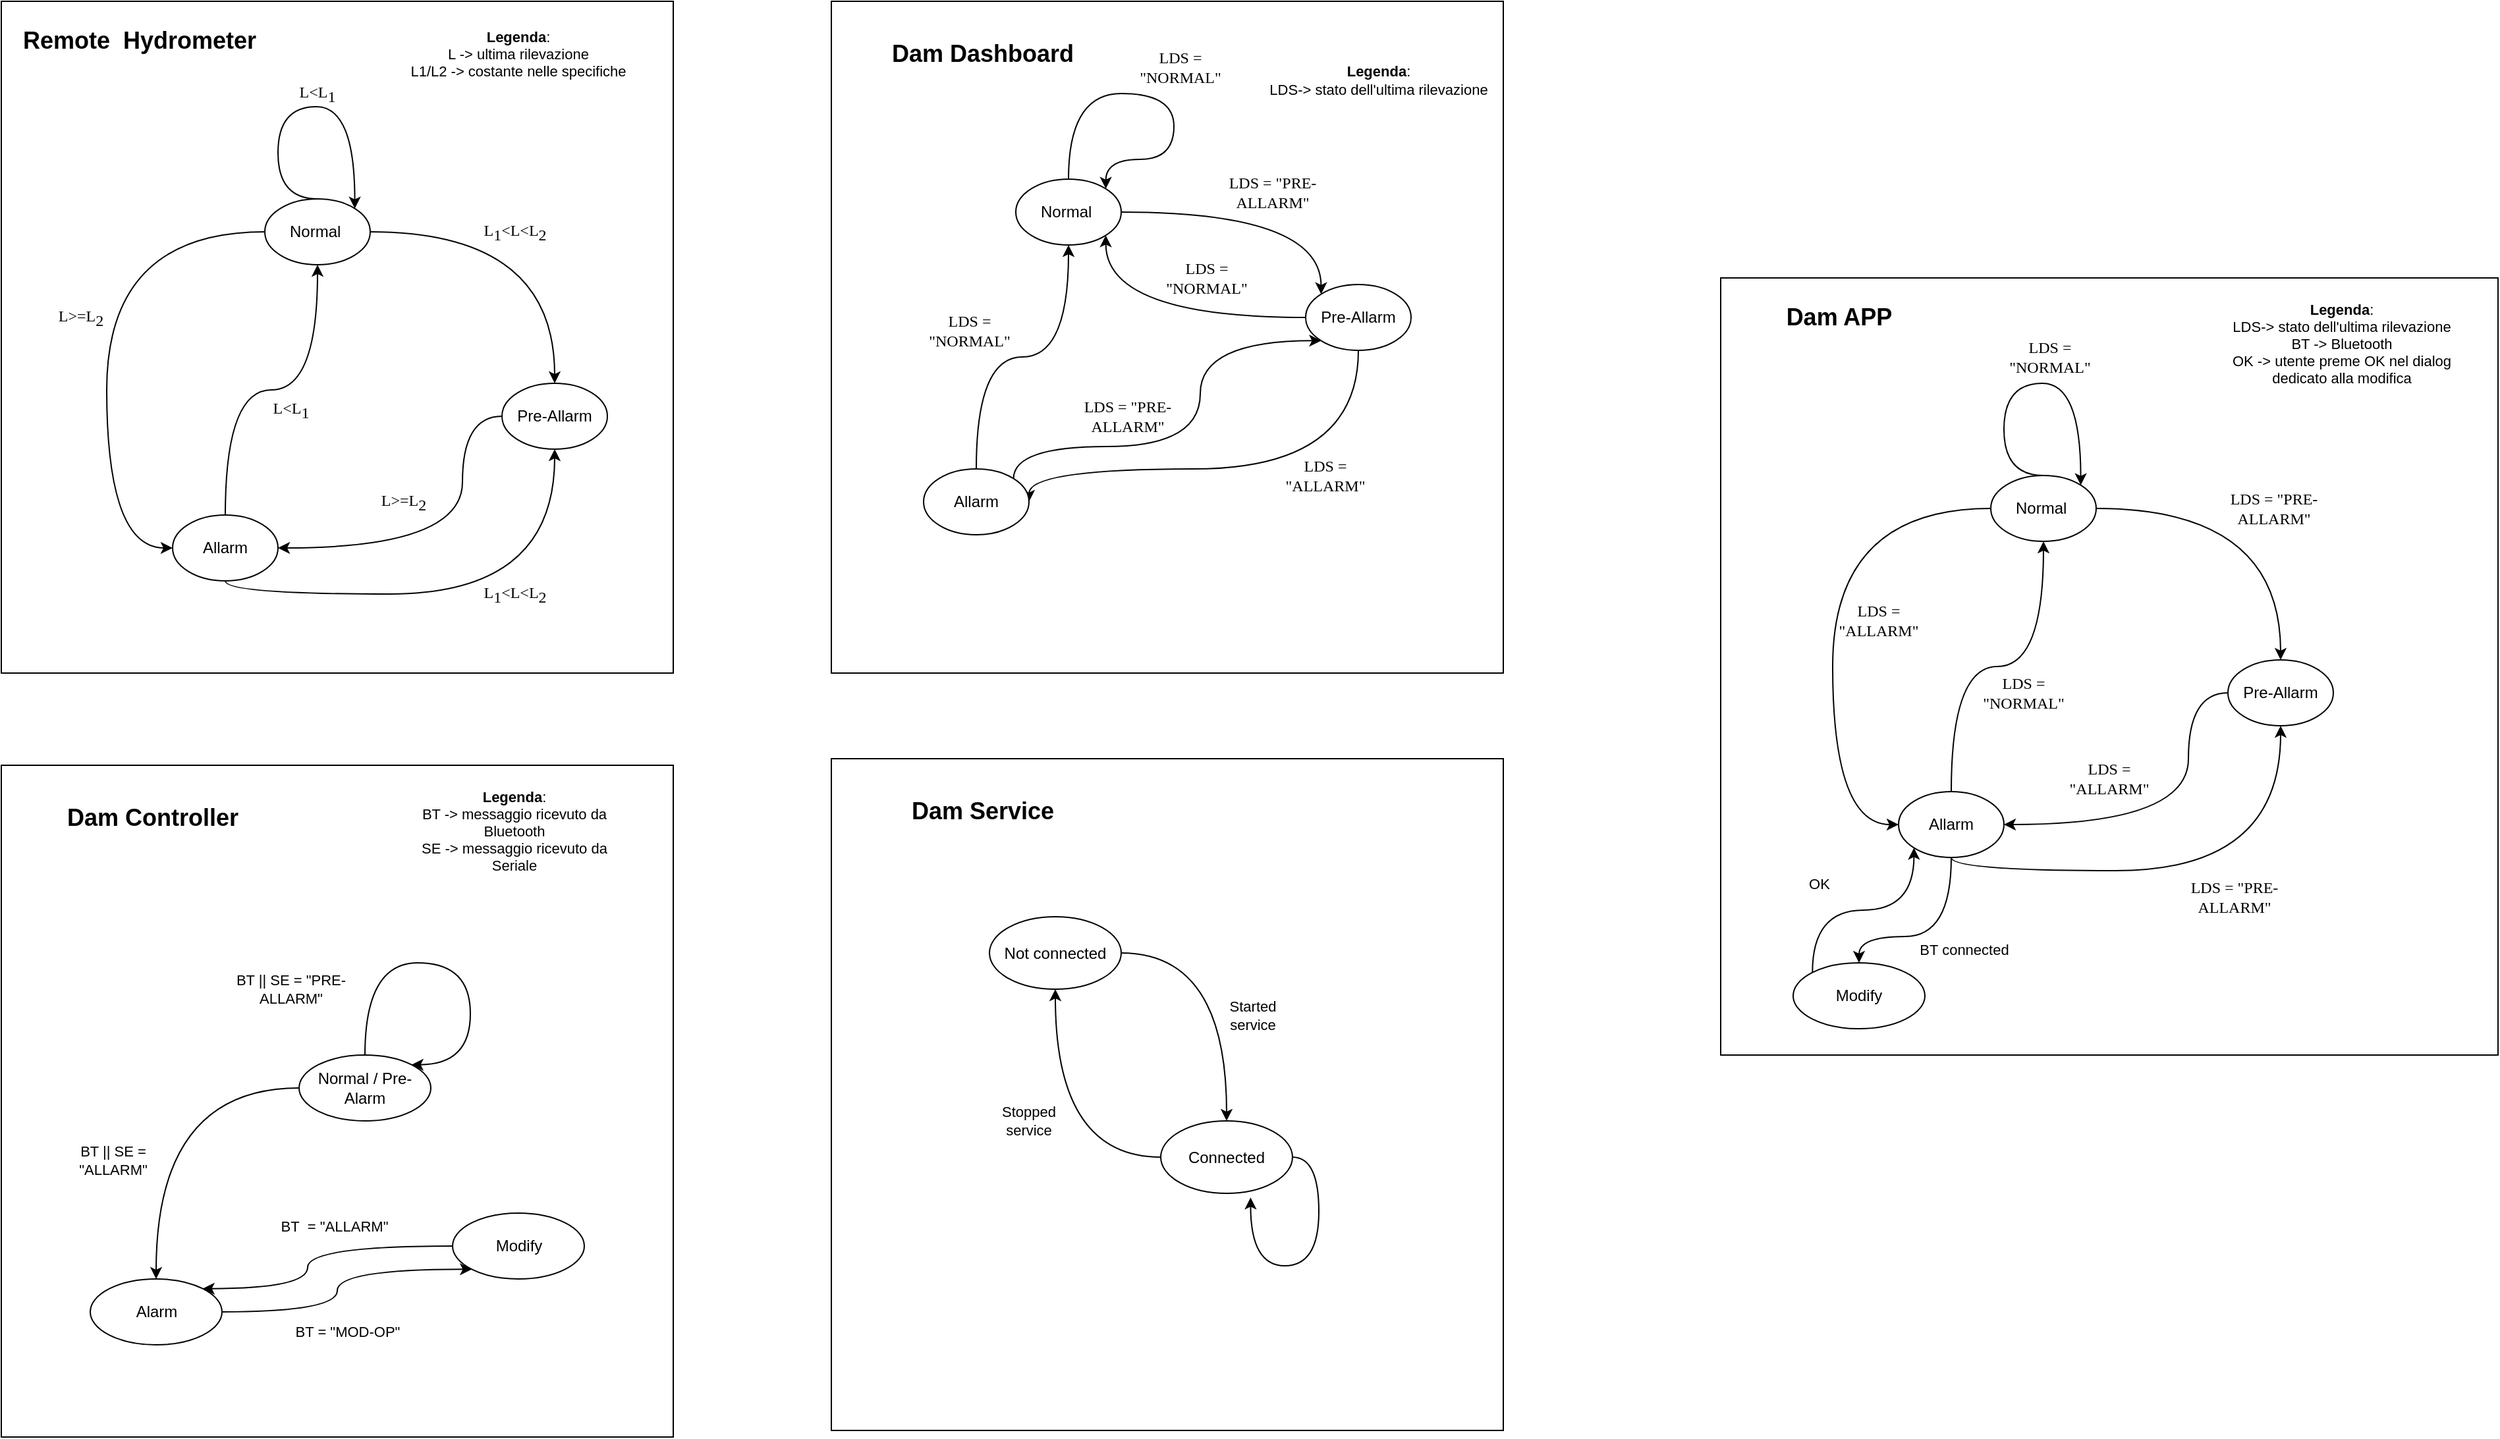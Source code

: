 <mxfile version="14.1.8" type="device"><diagram id="XjAsYE4yZW7Dco0Wd4TN" name="Page-1"><mxGraphModel dx="1283" dy="689" grid="1" gridSize="10" guides="1" tooltips="1" connect="1" arrows="1" fold="1" page="1" pageScale="1" pageWidth="827" pageHeight="1169" math="0" shadow="0"><root><mxCell id="0"/><mxCell id="1" parent="0"/><mxCell id="-rm8YHGmOkLXYRcRdKQP-25" value="" style="whiteSpace=wrap;html=1;aspect=fixed;" parent="1" vertex="1"><mxGeometry x="120" y="10" width="510" height="510" as="geometry"/></mxCell><mxCell id="-rm8YHGmOkLXYRcRdKQP-10" style="edgeStyle=orthogonalEdgeStyle;rounded=0;orthogonalLoop=1;jettySize=auto;html=1;entryX=0;entryY=0.5;entryDx=0;entryDy=0;curved=1;" parent="1" source="-rm8YHGmOkLXYRcRdKQP-6" target="-rm8YHGmOkLXYRcRdKQP-9" edge="1"><mxGeometry relative="1" as="geometry"><Array as="points"><mxPoint x="200" y="185"/><mxPoint x="200" y="425"/></Array></mxGeometry></mxCell><mxCell id="-rm8YHGmOkLXYRcRdKQP-12" style="edgeStyle=orthogonalEdgeStyle;curved=1;rounded=0;orthogonalLoop=1;jettySize=auto;html=1;entryX=0.5;entryY=0;entryDx=0;entryDy=0;" parent="1" source="-rm8YHGmOkLXYRcRdKQP-6" target="-rm8YHGmOkLXYRcRdKQP-8" edge="1"><mxGeometry relative="1" as="geometry"/></mxCell><mxCell id="-rm8YHGmOkLXYRcRdKQP-6" value="&lt;span&gt;Normal&amp;nbsp;&lt;/span&gt;" style="ellipse;whiteSpace=wrap;html=1;" parent="1" vertex="1"><mxGeometry x="320" y="160" width="80" height="50" as="geometry"/></mxCell><mxCell id="-rm8YHGmOkLXYRcRdKQP-13" style="edgeStyle=orthogonalEdgeStyle;curved=1;rounded=0;orthogonalLoop=1;jettySize=auto;html=1;entryX=1;entryY=0.5;entryDx=0;entryDy=0;exitX=0;exitY=0.5;exitDx=0;exitDy=0;" parent="1" source="-rm8YHGmOkLXYRcRdKQP-8" target="-rm8YHGmOkLXYRcRdKQP-9" edge="1"><mxGeometry relative="1" as="geometry"><Array as="points"><mxPoint x="470" y="325"/><mxPoint x="470" y="425"/></Array></mxGeometry></mxCell><mxCell id="-rm8YHGmOkLXYRcRdKQP-8" value="Pre-Allarm" style="ellipse;whiteSpace=wrap;html=1;" parent="1" vertex="1"><mxGeometry x="500" y="300" width="80" height="50" as="geometry"/></mxCell><mxCell id="-rm8YHGmOkLXYRcRdKQP-14" style="edgeStyle=orthogonalEdgeStyle;curved=1;rounded=0;orthogonalLoop=1;jettySize=auto;html=1;entryX=0.5;entryY=1;entryDx=0;entryDy=0;" parent="1" source="-rm8YHGmOkLXYRcRdKQP-9" target="-rm8YHGmOkLXYRcRdKQP-6" edge="1"><mxGeometry relative="1" as="geometry"/></mxCell><mxCell id="-rm8YHGmOkLXYRcRdKQP-15" style="edgeStyle=orthogonalEdgeStyle;curved=1;rounded=0;orthogonalLoop=1;jettySize=auto;html=1;entryX=0.5;entryY=1;entryDx=0;entryDy=0;exitX=0.5;exitY=1;exitDx=0;exitDy=0;" parent="1" source="-rm8YHGmOkLXYRcRdKQP-9" target="-rm8YHGmOkLXYRcRdKQP-8" edge="1"><mxGeometry relative="1" as="geometry"><Array as="points"><mxPoint x="290" y="460"/><mxPoint x="540" y="460"/></Array></mxGeometry></mxCell><mxCell id="-rm8YHGmOkLXYRcRdKQP-9" value="Allarm" style="ellipse;whiteSpace=wrap;html=1;" parent="1" vertex="1"><mxGeometry x="250" y="400" width="80" height="50" as="geometry"/></mxCell><mxCell id="-rm8YHGmOkLXYRcRdKQP-17" value="&lt;font face=&quot;Comic Sans MS&quot; style=&quot;font-size: 12px&quot;&gt;L&amp;gt;=&lt;span id=&quot;docs-internal-guid-8caefb24-7fff-1aad-5367-20e31cacb9ac&quot;&gt;&lt;span style=&quot;background-color: transparent ; vertical-align: baseline&quot;&gt;L&lt;/span&gt;&lt;span style=&quot;background-color: transparent ; vertical-align: baseline&quot;&gt;&lt;span style=&quot;vertical-align: sub&quot;&gt;2&lt;/span&gt;&lt;/span&gt;&lt;/span&gt;&lt;/font&gt;" style="text;html=1;align=center;verticalAlign=middle;resizable=0;points=[];autosize=1;" parent="1" vertex="1"><mxGeometry x="155" y="240" width="50" height="20" as="geometry"/></mxCell><mxCell id="-rm8YHGmOkLXYRcRdKQP-19" style="edgeStyle=orthogonalEdgeStyle;curved=1;rounded=0;orthogonalLoop=1;jettySize=auto;html=1;exitX=0.5;exitY=0;exitDx=0;exitDy=0;entryX=1;entryY=0;entryDx=0;entryDy=0;" parent="1" source="-rm8YHGmOkLXYRcRdKQP-6" target="-rm8YHGmOkLXYRcRdKQP-6" edge="1"><mxGeometry relative="1" as="geometry"><mxPoint x="388" y="160" as="targetPoint"/><Array as="points"><mxPoint x="330" y="160"/><mxPoint x="330" y="90"/><mxPoint x="388" y="90"/></Array></mxGeometry></mxCell><mxCell id="-rm8YHGmOkLXYRcRdKQP-20" value="&lt;font face=&quot;Comic Sans MS&quot; style=&quot;font-size: 12px&quot;&gt;L&amp;lt;&lt;span id=&quot;docs-internal-guid-dd2833c5-7fff-dd97-4f86-c7c201f7130d&quot;&gt;&lt;span style=&quot;background-color: transparent ; vertical-align: baseline&quot;&gt;L&lt;/span&gt;&lt;span style=&quot;background-color: transparent ; vertical-align: baseline&quot;&gt;&lt;span style=&quot;vertical-align: sub&quot;&gt;1&lt;/span&gt;&lt;/span&gt;&lt;/span&gt;&lt;/font&gt;" style="text;html=1;strokeColor=none;fillColor=none;align=center;verticalAlign=middle;whiteSpace=wrap;rounded=0;" parent="1" vertex="1"><mxGeometry x="340" y="70" width="40" height="20" as="geometry"/></mxCell><mxCell id="-rm8YHGmOkLXYRcRdKQP-21" value="&lt;font style=&quot;font-size: 12px&quot; face=&quot;Comic Sans MS&quot;&gt;&lt;span id=&quot;docs-internal-guid-dd2833c5-7fff-dd97-4f86-c7c201f7130d&quot;&gt;&lt;span style=&quot;background-color: transparent ; vertical-align: baseline&quot;&gt;L&lt;/span&gt;&lt;span style=&quot;background-color: transparent ; vertical-align: baseline&quot;&gt;&lt;span style=&quot;vertical-align: sub&quot;&gt;1&lt;/span&gt;&lt;/span&gt;&lt;/span&gt;&amp;lt;L&amp;lt;&lt;span id=&quot;docs-internal-guid-8caefb24-7fff-1aad-5367-20e31cacb9ac&quot;&gt;&lt;span style=&quot;background-color: transparent ; vertical-align: baseline&quot;&gt;L&lt;/span&gt;&lt;span style=&quot;background-color: transparent ; vertical-align: baseline&quot;&gt;&lt;span style=&quot;vertical-align: sub&quot;&gt;2&lt;/span&gt;&lt;/span&gt;&lt;/span&gt;&lt;/font&gt;" style="text;html=1;strokeColor=none;fillColor=none;align=center;verticalAlign=middle;whiteSpace=wrap;rounded=0;" parent="1" vertex="1"><mxGeometry x="490" y="175" width="40" height="20" as="geometry"/></mxCell><mxCell id="-rm8YHGmOkLXYRcRdKQP-22" value="&lt;font face=&quot;Comic Sans MS&quot; style=&quot;font-size: 12px&quot;&gt;L&amp;gt;=&lt;span id=&quot;docs-internal-guid-8caefb24-7fff-1aad-5367-20e31cacb9ac&quot;&gt;&lt;span style=&quot;background-color: transparent ; vertical-align: baseline&quot;&gt;L&lt;/span&gt;&lt;span style=&quot;background-color: transparent ; vertical-align: baseline&quot;&gt;&lt;span style=&quot;vertical-align: sub&quot;&gt;2&lt;/span&gt;&lt;/span&gt;&lt;/span&gt;&lt;/font&gt;" style="text;html=1;align=center;verticalAlign=middle;resizable=0;points=[];autosize=1;" parent="1" vertex="1"><mxGeometry x="400" y="380" width="50" height="20" as="geometry"/></mxCell><mxCell id="-rm8YHGmOkLXYRcRdKQP-23" value="&lt;font style=&quot;font-size: 12px&quot; face=&quot;Comic Sans MS&quot;&gt;&lt;span id=&quot;docs-internal-guid-dd2833c5-7fff-dd97-4f86-c7c201f7130d&quot;&gt;&lt;span style=&quot;background-color: transparent ; vertical-align: baseline&quot;&gt;L&lt;/span&gt;&lt;span style=&quot;background-color: transparent ; vertical-align: baseline&quot;&gt;&lt;span style=&quot;vertical-align: sub&quot;&gt;1&lt;/span&gt;&lt;/span&gt;&lt;/span&gt;&amp;lt;L&amp;lt;&lt;span id=&quot;docs-internal-guid-8caefb24-7fff-1aad-5367-20e31cacb9ac&quot;&gt;&lt;span style=&quot;background-color: transparent ; vertical-align: baseline&quot;&gt;L&lt;/span&gt;&lt;span style=&quot;background-color: transparent ; vertical-align: baseline&quot;&gt;&lt;span style=&quot;vertical-align: sub&quot;&gt;2&lt;/span&gt;&lt;/span&gt;&lt;/span&gt;&lt;/font&gt;" style="text;html=1;strokeColor=none;fillColor=none;align=center;verticalAlign=middle;whiteSpace=wrap;rounded=0;" parent="1" vertex="1"><mxGeometry x="490" y="450" width="40" height="20" as="geometry"/></mxCell><mxCell id="-rm8YHGmOkLXYRcRdKQP-24" value="&lt;font face=&quot;Comic Sans MS&quot; style=&quot;font-size: 12px&quot;&gt;L&amp;lt;&lt;span id=&quot;docs-internal-guid-dd2833c5-7fff-dd97-4f86-c7c201f7130d&quot;&gt;&lt;span style=&quot;background-color: transparent ; vertical-align: baseline&quot;&gt;L&lt;/span&gt;&lt;span style=&quot;background-color: transparent ; vertical-align: baseline&quot;&gt;&lt;span style=&quot;vertical-align: sub&quot;&gt;1&lt;/span&gt;&lt;/span&gt;&lt;/span&gt;&lt;/font&gt;" style="text;html=1;strokeColor=none;fillColor=none;align=center;verticalAlign=middle;whiteSpace=wrap;rounded=0;" parent="1" vertex="1"><mxGeometry x="320" y="310" width="40" height="20" as="geometry"/></mxCell><mxCell id="2PizQNY8_GfihCxDJZ78-5" value="&lt;b style=&quot;font-size: 18px;&quot;&gt;Remote&amp;nbsp; Hydrometer&lt;/b&gt;" style="text;html=1;strokeColor=none;fillColor=none;align=center;verticalAlign=middle;whiteSpace=wrap;rounded=0;fontSize=18;" vertex="1" parent="1"><mxGeometry x="130" y="30" width="190" height="20" as="geometry"/></mxCell><mxCell id="2PizQNY8_GfihCxDJZ78-7" value="" style="whiteSpace=wrap;html=1;aspect=fixed;" vertex="1" parent="1"><mxGeometry x="120" y="590" width="510" height="510" as="geometry"/></mxCell><mxCell id="2PizQNY8_GfihCxDJZ78-8" value="&lt;b style=&quot;font-size: 18px&quot;&gt;Dam Controller&lt;/b&gt;" style="text;html=1;strokeColor=none;fillColor=none;align=center;verticalAlign=middle;whiteSpace=wrap;rounded=0;fontSize=18;" vertex="1" parent="1"><mxGeometry x="140" y="620" width="190" height="20" as="geometry"/></mxCell><mxCell id="2PizQNY8_GfihCxDJZ78-15" style="edgeStyle=orthogonalEdgeStyle;curved=1;rounded=0;orthogonalLoop=1;jettySize=auto;html=1;entryX=0.5;entryY=0;entryDx=0;entryDy=0;fontSize=11;" edge="1" parent="1" source="2PizQNY8_GfihCxDJZ78-9" target="2PizQNY8_GfihCxDJZ78-11"><mxGeometry relative="1" as="geometry"/></mxCell><mxCell id="2PizQNY8_GfihCxDJZ78-9" value="&lt;span&gt;Normal / Pre-Alarm&lt;/span&gt;" style="ellipse;whiteSpace=wrap;html=1;" vertex="1" parent="1"><mxGeometry x="346" y="810" width="100" height="50" as="geometry"/></mxCell><mxCell id="2PizQNY8_GfihCxDJZ78-20" style="edgeStyle=orthogonalEdgeStyle;curved=1;rounded=0;orthogonalLoop=1;jettySize=auto;html=1;entryX=1;entryY=0;entryDx=0;entryDy=0;fontSize=11;" edge="1" parent="1" source="2PizQNY8_GfihCxDJZ78-10" target="2PizQNY8_GfihCxDJZ78-11"><mxGeometry relative="1" as="geometry"><Array as="points"><mxPoint x="352.5" y="955"/><mxPoint x="352.5" y="988"/></Array></mxGeometry></mxCell><mxCell id="2PizQNY8_GfihCxDJZ78-10" value="&lt;span&gt;Modify&lt;/span&gt;" style="ellipse;whiteSpace=wrap;html=1;" vertex="1" parent="1"><mxGeometry x="462.5" y="930" width="100" height="50" as="geometry"/></mxCell><mxCell id="2PizQNY8_GfihCxDJZ78-18" style="edgeStyle=orthogonalEdgeStyle;curved=1;rounded=0;orthogonalLoop=1;jettySize=auto;html=1;entryX=0;entryY=1;entryDx=0;entryDy=0;fontSize=11;" edge="1" parent="1" source="2PizQNY8_GfihCxDJZ78-11" target="2PizQNY8_GfihCxDJZ78-10"><mxGeometry relative="1" as="geometry"/></mxCell><mxCell id="2PizQNY8_GfihCxDJZ78-11" value="&lt;span&gt;Alarm&lt;/span&gt;" style="ellipse;whiteSpace=wrap;html=1;" vertex="1" parent="1"><mxGeometry x="187.5" y="980" width="100" height="50" as="geometry"/></mxCell><mxCell id="2PizQNY8_GfihCxDJZ78-12" style="edgeStyle=orthogonalEdgeStyle;rounded=0;orthogonalLoop=1;jettySize=auto;html=1;entryX=1;entryY=0;entryDx=0;entryDy=0;fontSize=18;curved=1;" edge="1" parent="1" source="2PizQNY8_GfihCxDJZ78-9" target="2PizQNY8_GfihCxDJZ78-9"><mxGeometry relative="1" as="geometry"><Array as="points"><mxPoint x="396" y="740"/><mxPoint x="476" y="740"/><mxPoint x="476" y="818"/></Array></mxGeometry></mxCell><mxCell id="2PizQNY8_GfihCxDJZ78-13" value="BT || SE = &quot;PRE-ALLARM&quot;" style="text;html=1;strokeColor=none;fillColor=none;align=center;verticalAlign=middle;whiteSpace=wrap;rounded=0;fontSize=11;" vertex="1" parent="1"><mxGeometry x="290" y="750" width="100" height="20" as="geometry"/></mxCell><mxCell id="2PizQNY8_GfihCxDJZ78-16" value="BT || SE = &quot;ALLARM&quot;" style="text;html=1;strokeColor=none;fillColor=none;align=center;verticalAlign=middle;whiteSpace=wrap;rounded=0;fontSize=11;" vertex="1" parent="1"><mxGeometry x="155" y="880" width="100" height="20" as="geometry"/></mxCell><mxCell id="2PizQNY8_GfihCxDJZ78-19" value="BT = &quot;MOD-OP&quot;" style="text;html=1;strokeColor=none;fillColor=none;align=center;verticalAlign=middle;whiteSpace=wrap;rounded=0;fontSize=11;" vertex="1" parent="1"><mxGeometry x="332.5" y="1010" width="100" height="20" as="geometry"/></mxCell><mxCell id="2PizQNY8_GfihCxDJZ78-22" value="BT&amp;nbsp; = &quot;ALLARM&quot;" style="text;html=1;strokeColor=none;fillColor=none;align=center;verticalAlign=middle;whiteSpace=wrap;rounded=0;fontSize=11;" vertex="1" parent="1"><mxGeometry x="322.5" y="930" width="100" height="20" as="geometry"/></mxCell><mxCell id="2PizQNY8_GfihCxDJZ78-23" style="edgeStyle=orthogonalEdgeStyle;curved=1;rounded=0;orthogonalLoop=1;jettySize=auto;html=1;exitX=0.5;exitY=1;exitDx=0;exitDy=0;fontSize=11;" edge="1" parent="1" source="2PizQNY8_GfihCxDJZ78-16" target="2PizQNY8_GfihCxDJZ78-16"><mxGeometry relative="1" as="geometry"/></mxCell><mxCell id="2PizQNY8_GfihCxDJZ78-24" value="" style="whiteSpace=wrap;html=1;aspect=fixed;" vertex="1" parent="1"><mxGeometry x="750" y="10" width="510" height="510" as="geometry"/></mxCell><mxCell id="2PizQNY8_GfihCxDJZ78-25" value="&lt;b style=&quot;font-size: 18px&quot;&gt;Dam Dashboard&lt;/b&gt;" style="text;html=1;strokeColor=none;fillColor=none;align=center;verticalAlign=middle;whiteSpace=wrap;rounded=0;fontSize=18;" vertex="1" parent="1"><mxGeometry x="770" y="40" width="190" height="20" as="geometry"/></mxCell><mxCell id="2PizQNY8_GfihCxDJZ78-30" style="edgeStyle=orthogonalEdgeStyle;curved=1;rounded=0;orthogonalLoop=1;jettySize=auto;html=1;entryX=0;entryY=0;entryDx=0;entryDy=0;fontSize=11;" edge="1" parent="1" source="2PizQNY8_GfihCxDJZ78-26" target="2PizQNY8_GfihCxDJZ78-29"><mxGeometry relative="1" as="geometry"/></mxCell><mxCell id="2PizQNY8_GfihCxDJZ78-26" value="&lt;span&gt;Normal&amp;nbsp;&lt;/span&gt;" style="ellipse;whiteSpace=wrap;html=1;" vertex="1" parent="1"><mxGeometry x="890" y="145" width="80" height="50" as="geometry"/></mxCell><mxCell id="2PizQNY8_GfihCxDJZ78-27" style="edgeStyle=orthogonalEdgeStyle;curved=1;rounded=0;orthogonalLoop=1;jettySize=auto;html=1;entryX=1;entryY=0;entryDx=0;entryDy=0;fontSize=11;" edge="1" parent="1" source="2PizQNY8_GfihCxDJZ78-26" target="2PizQNY8_GfihCxDJZ78-26"><mxGeometry relative="1" as="geometry"><Array as="points"><mxPoint x="930" y="80"/><mxPoint x="1010" y="80"/><mxPoint x="1010" y="130"/><mxPoint x="959" y="130"/></Array></mxGeometry></mxCell><mxCell id="2PizQNY8_GfihCxDJZ78-33" style="edgeStyle=orthogonalEdgeStyle;curved=1;rounded=0;orthogonalLoop=1;jettySize=auto;html=1;entryX=1;entryY=0.5;entryDx=0;entryDy=0;fontSize=11;" edge="1" parent="1" source="2PizQNY8_GfihCxDJZ78-29" target="2PizQNY8_GfihCxDJZ78-32"><mxGeometry relative="1" as="geometry"><Array as="points"><mxPoint x="1150" y="365"/></Array></mxGeometry></mxCell><mxCell id="2PizQNY8_GfihCxDJZ78-39" style="edgeStyle=orthogonalEdgeStyle;curved=1;rounded=0;orthogonalLoop=1;jettySize=auto;html=1;entryX=1;entryY=1;entryDx=0;entryDy=0;fontSize=11;" edge="1" parent="1" source="2PizQNY8_GfihCxDJZ78-29" target="2PizQNY8_GfihCxDJZ78-26"><mxGeometry relative="1" as="geometry"/></mxCell><mxCell id="2PizQNY8_GfihCxDJZ78-29" value="Pre-Allarm" style="ellipse;whiteSpace=wrap;html=1;" vertex="1" parent="1"><mxGeometry x="1110" y="225" width="80" height="50" as="geometry"/></mxCell><mxCell id="2PizQNY8_GfihCxDJZ78-31" value="&lt;font face=&quot;Comic Sans MS&quot;&gt;LDS = &quot;PRE-ALLARM&quot;&lt;/font&gt;" style="text;html=1;strokeColor=none;fillColor=none;align=center;verticalAlign=middle;whiteSpace=wrap;rounded=0;" vertex="1" parent="1"><mxGeometry x="1040" y="145" width="90" height="20" as="geometry"/></mxCell><mxCell id="2PizQNY8_GfihCxDJZ78-35" style="edgeStyle=orthogonalEdgeStyle;curved=1;rounded=0;orthogonalLoop=1;jettySize=auto;html=1;entryX=0;entryY=1;entryDx=0;entryDy=0;fontSize=11;exitX=1;exitY=0;exitDx=0;exitDy=0;" edge="1" parent="1" source="2PizQNY8_GfihCxDJZ78-32" target="2PizQNY8_GfihCxDJZ78-29"><mxGeometry relative="1" as="geometry"><Array as="points"><mxPoint x="1030" y="348"/><mxPoint x="1030" y="267"/></Array></mxGeometry></mxCell><mxCell id="2PizQNY8_GfihCxDJZ78-37" style="edgeStyle=orthogonalEdgeStyle;curved=1;rounded=0;orthogonalLoop=1;jettySize=auto;html=1;entryX=0.5;entryY=1;entryDx=0;entryDy=0;fontSize=11;" edge="1" parent="1" source="2PizQNY8_GfihCxDJZ78-32" target="2PizQNY8_GfihCxDJZ78-26"><mxGeometry relative="1" as="geometry"/></mxCell><mxCell id="2PizQNY8_GfihCxDJZ78-32" value="Allarm" style="ellipse;whiteSpace=wrap;html=1;" vertex="1" parent="1"><mxGeometry x="820" y="365" width="80" height="50" as="geometry"/></mxCell><mxCell id="2PizQNY8_GfihCxDJZ78-34" value="&lt;font face=&quot;Comic Sans MS&quot;&gt;LDS = &quot;ALLARM&quot;&lt;/font&gt;" style="text;html=1;strokeColor=none;fillColor=none;align=center;verticalAlign=middle;whiteSpace=wrap;rounded=0;" vertex="1" parent="1"><mxGeometry x="1080" y="360" width="90" height="20" as="geometry"/></mxCell><mxCell id="2PizQNY8_GfihCxDJZ78-36" value="&lt;font face=&quot;Comic Sans MS&quot;&gt;LDS = &quot;PRE-ALLARM&quot;&lt;/font&gt;" style="text;html=1;strokeColor=none;fillColor=none;align=center;verticalAlign=middle;whiteSpace=wrap;rounded=0;" vertex="1" parent="1"><mxGeometry x="930" y="315" width="90" height="20" as="geometry"/></mxCell><mxCell id="2PizQNY8_GfihCxDJZ78-38" value="&lt;font face=&quot;Comic Sans MS&quot;&gt;LDS = &quot;NORMAL&quot;&lt;/font&gt;" style="text;html=1;strokeColor=none;fillColor=none;align=center;verticalAlign=middle;whiteSpace=wrap;rounded=0;" vertex="1" parent="1"><mxGeometry x="810" y="250" width="90" height="20" as="geometry"/></mxCell><mxCell id="2PizQNY8_GfihCxDJZ78-40" value="&lt;font face=&quot;Comic Sans MS&quot;&gt;LDS = &quot;NORMAL&quot;&lt;/font&gt;" style="text;html=1;strokeColor=none;fillColor=none;align=center;verticalAlign=middle;whiteSpace=wrap;rounded=0;" vertex="1" parent="1"><mxGeometry x="990" y="210" width="90" height="20" as="geometry"/></mxCell><mxCell id="2PizQNY8_GfihCxDJZ78-41" value="&lt;font face=&quot;Comic Sans MS&quot;&gt;LDS = &quot;NORMAL&quot;&lt;/font&gt;" style="text;html=1;strokeColor=none;fillColor=none;align=center;verticalAlign=middle;whiteSpace=wrap;rounded=0;" vertex="1" parent="1"><mxGeometry x="970" y="50" width="90" height="20" as="geometry"/></mxCell><mxCell id="2PizQNY8_GfihCxDJZ78-62" value="" style="whiteSpace=wrap;html=1;aspect=fixed;" vertex="1" parent="1"><mxGeometry x="1425" y="220" width="590" height="590" as="geometry"/></mxCell><mxCell id="2PizQNY8_GfihCxDJZ78-63" style="edgeStyle=orthogonalEdgeStyle;rounded=0;orthogonalLoop=1;jettySize=auto;html=1;entryX=0;entryY=0.5;entryDx=0;entryDy=0;curved=1;" edge="1" parent="1" source="2PizQNY8_GfihCxDJZ78-65" target="2PizQNY8_GfihCxDJZ78-70"><mxGeometry relative="1" as="geometry"><Array as="points"><mxPoint x="1510" y="395"/><mxPoint x="1510" y="635"/></Array></mxGeometry></mxCell><mxCell id="2PizQNY8_GfihCxDJZ78-64" style="edgeStyle=orthogonalEdgeStyle;curved=1;rounded=0;orthogonalLoop=1;jettySize=auto;html=1;entryX=0.5;entryY=0;entryDx=0;entryDy=0;" edge="1" parent="1" source="2PizQNY8_GfihCxDJZ78-65" target="2PizQNY8_GfihCxDJZ78-67"><mxGeometry relative="1" as="geometry"/></mxCell><mxCell id="2PizQNY8_GfihCxDJZ78-65" value="&lt;span&gt;Normal&amp;nbsp;&lt;/span&gt;" style="ellipse;whiteSpace=wrap;html=1;" vertex="1" parent="1"><mxGeometry x="1630" y="370" width="80" height="50" as="geometry"/></mxCell><mxCell id="2PizQNY8_GfihCxDJZ78-66" style="edgeStyle=orthogonalEdgeStyle;curved=1;rounded=0;orthogonalLoop=1;jettySize=auto;html=1;entryX=1;entryY=0.5;entryDx=0;entryDy=0;exitX=0;exitY=0.5;exitDx=0;exitDy=0;" edge="1" parent="1" source="2PizQNY8_GfihCxDJZ78-67" target="2PizQNY8_GfihCxDJZ78-70"><mxGeometry relative="1" as="geometry"><Array as="points"><mxPoint x="1780" y="535"/><mxPoint x="1780" y="635"/></Array></mxGeometry></mxCell><mxCell id="2PizQNY8_GfihCxDJZ78-67" value="Pre-Allarm" style="ellipse;whiteSpace=wrap;html=1;" vertex="1" parent="1"><mxGeometry x="1810" y="510" width="80" height="50" as="geometry"/></mxCell><mxCell id="2PizQNY8_GfihCxDJZ78-68" style="edgeStyle=orthogonalEdgeStyle;curved=1;rounded=0;orthogonalLoop=1;jettySize=auto;html=1;entryX=0.5;entryY=1;entryDx=0;entryDy=0;" edge="1" parent="1" source="2PizQNY8_GfihCxDJZ78-70" target="2PizQNY8_GfihCxDJZ78-65"><mxGeometry relative="1" as="geometry"/></mxCell><mxCell id="2PizQNY8_GfihCxDJZ78-69" style="edgeStyle=orthogonalEdgeStyle;curved=1;rounded=0;orthogonalLoop=1;jettySize=auto;html=1;entryX=0.5;entryY=1;entryDx=0;entryDy=0;exitX=0.5;exitY=1;exitDx=0;exitDy=0;" edge="1" parent="1" source="2PizQNY8_GfihCxDJZ78-70" target="2PizQNY8_GfihCxDJZ78-67"><mxGeometry relative="1" as="geometry"><Array as="points"><mxPoint x="1600" y="670"/><mxPoint x="1850" y="670"/></Array></mxGeometry></mxCell><mxCell id="2PizQNY8_GfihCxDJZ78-87" style="edgeStyle=orthogonalEdgeStyle;curved=1;rounded=0;orthogonalLoop=1;jettySize=auto;html=1;entryX=0.5;entryY=0;entryDx=0;entryDy=0;fontSize=11;" edge="1" parent="1" source="2PizQNY8_GfihCxDJZ78-70" target="2PizQNY8_GfihCxDJZ78-86"><mxGeometry relative="1" as="geometry"><Array as="points"><mxPoint x="1600" y="720"/><mxPoint x="1530" y="720"/></Array></mxGeometry></mxCell><mxCell id="2PizQNY8_GfihCxDJZ78-70" value="Allarm" style="ellipse;whiteSpace=wrap;html=1;" vertex="1" parent="1"><mxGeometry x="1560" y="610" width="80" height="50" as="geometry"/></mxCell><mxCell id="2PizQNY8_GfihCxDJZ78-72" style="edgeStyle=orthogonalEdgeStyle;curved=1;rounded=0;orthogonalLoop=1;jettySize=auto;html=1;exitX=0.5;exitY=0;exitDx=0;exitDy=0;entryX=1;entryY=0;entryDx=0;entryDy=0;" edge="1" parent="1" source="2PizQNY8_GfihCxDJZ78-65" target="2PizQNY8_GfihCxDJZ78-65"><mxGeometry relative="1" as="geometry"><mxPoint x="1698" y="370" as="targetPoint"/><Array as="points"><mxPoint x="1640" y="370"/><mxPoint x="1640" y="300"/><mxPoint x="1698" y="300"/></Array></mxGeometry></mxCell><mxCell id="2PizQNY8_GfihCxDJZ78-74" value="&lt;span style=&quot;font-family: &amp;#34;comic sans ms&amp;#34;&quot;&gt;LDS = &quot;PRE-ALLARM&quot;&lt;/span&gt;" style="text;html=1;strokeColor=none;fillColor=none;align=center;verticalAlign=middle;whiteSpace=wrap;rounded=0;" vertex="1" parent="1"><mxGeometry x="1800" y="385" width="90" height="20" as="geometry"/></mxCell><mxCell id="2PizQNY8_GfihCxDJZ78-78" value="&lt;b style=&quot;font-size: 18px&quot;&gt;Dam APP&lt;/b&gt;" style="text;html=1;strokeColor=none;fillColor=none;align=center;verticalAlign=middle;whiteSpace=wrap;rounded=0;fontSize=18;" vertex="1" parent="1"><mxGeometry x="1420" y="240" width="190" height="20" as="geometry"/></mxCell><mxCell id="2PizQNY8_GfihCxDJZ78-79" value="&lt;font face=&quot;Comic Sans MS&quot;&gt;LDS = &quot;NORMAL&quot;&lt;/font&gt;" style="text;html=1;strokeColor=none;fillColor=none;align=center;verticalAlign=middle;whiteSpace=wrap;rounded=0;" vertex="1" parent="1"><mxGeometry x="1630" y="270" width="90" height="20" as="geometry"/></mxCell><mxCell id="2PizQNY8_GfihCxDJZ78-80" value="&lt;font face=&quot;Comic Sans MS&quot;&gt;LDS = &quot;NORMAL&quot;&lt;/font&gt;" style="text;html=1;strokeColor=none;fillColor=none;align=center;verticalAlign=middle;whiteSpace=wrap;rounded=0;" vertex="1" parent="1"><mxGeometry x="1610" y="525" width="90" height="20" as="geometry"/></mxCell><mxCell id="2PizQNY8_GfihCxDJZ78-82" value="&lt;span style=&quot;font-family: &amp;#34;comic sans ms&amp;#34;&quot;&gt;LDS = &quot;PRE-ALLARM&quot;&lt;/span&gt;" style="text;html=1;strokeColor=none;fillColor=none;align=center;verticalAlign=middle;whiteSpace=wrap;rounded=0;" vertex="1" parent="1"><mxGeometry x="1770" y="680" width="90" height="20" as="geometry"/></mxCell><mxCell id="2PizQNY8_GfihCxDJZ78-83" value="&lt;span style=&quot;font-family: &amp;#34;comic sans ms&amp;#34;&quot;&gt;LDS = &quot;ALLARM&quot;&lt;/span&gt;" style="text;html=1;strokeColor=none;fillColor=none;align=center;verticalAlign=middle;whiteSpace=wrap;rounded=0;" vertex="1" parent="1"><mxGeometry x="1680" y="590" width="80" height="20" as="geometry"/></mxCell><mxCell id="2PizQNY8_GfihCxDJZ78-84" value="&lt;span style=&quot;font-family: &amp;#34;comic sans ms&amp;#34;&quot;&gt;LDS = &quot;ALLARM&quot;&lt;/span&gt;" style="text;html=1;strokeColor=none;fillColor=none;align=center;verticalAlign=middle;whiteSpace=wrap;rounded=0;" vertex="1" parent="1"><mxGeometry x="1505" y="470" width="80" height="20" as="geometry"/></mxCell><mxCell id="2PizQNY8_GfihCxDJZ78-88" style="edgeStyle=orthogonalEdgeStyle;curved=1;rounded=0;orthogonalLoop=1;jettySize=auto;html=1;entryX=0;entryY=1;entryDx=0;entryDy=0;fontSize=11;exitX=0;exitY=0;exitDx=0;exitDy=0;" edge="1" parent="1" source="2PizQNY8_GfihCxDJZ78-86" target="2PizQNY8_GfihCxDJZ78-70"><mxGeometry relative="1" as="geometry"/></mxCell><mxCell id="2PizQNY8_GfihCxDJZ78-86" value="&lt;span&gt;Modify&lt;/span&gt;" style="ellipse;whiteSpace=wrap;html=1;" vertex="1" parent="1"><mxGeometry x="1480" y="740" width="100" height="50" as="geometry"/></mxCell><mxCell id="2PizQNY8_GfihCxDJZ78-89" value="BT connected" style="text;html=1;strokeColor=none;fillColor=none;align=center;verticalAlign=middle;whiteSpace=wrap;rounded=0;fontSize=11;" vertex="1" parent="1"><mxGeometry x="1560" y="720" width="100" height="20" as="geometry"/></mxCell><mxCell id="2PizQNY8_GfihCxDJZ78-90" value="OK" style="text;html=1;strokeColor=none;fillColor=none;align=center;verticalAlign=middle;whiteSpace=wrap;rounded=0;fontSize=11;" vertex="1" parent="1"><mxGeometry x="1450" y="670" width="100" height="20" as="geometry"/></mxCell><mxCell id="2PizQNY8_GfihCxDJZ78-91" value="&lt;b&gt;Legenda&lt;/b&gt;:&lt;br&gt;L -&amp;gt; ultima rilevazione&lt;br&gt;L1/L2 -&amp;gt; costante nelle specifiche" style="text;html=1;strokeColor=none;fillColor=none;align=center;verticalAlign=middle;whiteSpace=wrap;rounded=0;fontSize=11;" vertex="1" parent="1"><mxGeometry x="426.25" y="40" width="172.5" height="20" as="geometry"/></mxCell><mxCell id="2PizQNY8_GfihCxDJZ78-94" value="&lt;b&gt;Legenda&lt;/b&gt;:&lt;br&gt;LDS-&amp;gt; stato dell'ultima rilevazione" style="text;html=1;strokeColor=none;fillColor=none;align=center;verticalAlign=middle;whiteSpace=wrap;rounded=0;fontSize=11;" vertex="1" parent="1"><mxGeometry x="1078.75" y="60" width="172.5" height="20" as="geometry"/></mxCell><mxCell id="2PizQNY8_GfihCxDJZ78-95" value="&lt;b&gt;Legenda&lt;/b&gt;:&lt;br&gt;BT -&amp;gt; messaggio ricevuto da Bluetooth&lt;br&gt;SE -&amp;gt; messaggio ricevuto da Seriale" style="text;html=1;strokeColor=none;fillColor=none;align=center;verticalAlign=middle;whiteSpace=wrap;rounded=0;fontSize=11;" vertex="1" parent="1"><mxGeometry x="422.5" y="630" width="172.5" height="20" as="geometry"/></mxCell><mxCell id="2PizQNY8_GfihCxDJZ78-96" value="&lt;b&gt;Legenda&lt;/b&gt;:&lt;br&gt;LDS-&amp;gt; stato dell'ultima rilevazione&lt;br&gt;BT -&amp;gt; Bluetooth&lt;br&gt;OK -&amp;gt; utente preme OK nel dialog dedicato alla modifica" style="text;html=1;strokeColor=none;fillColor=none;align=center;verticalAlign=middle;whiteSpace=wrap;rounded=0;fontSize=11;" vertex="1" parent="1"><mxGeometry x="1810" y="260" width="172.5" height="20" as="geometry"/></mxCell><mxCell id="2PizQNY8_GfihCxDJZ78-117" value="" style="whiteSpace=wrap;html=1;aspect=fixed;" vertex="1" parent="1"><mxGeometry x="750" y="585" width="510" height="510" as="geometry"/></mxCell><mxCell id="2PizQNY8_GfihCxDJZ78-118" value="&lt;b style=&quot;font-size: 18px&quot;&gt;Dam Service&lt;/b&gt;" style="text;html=1;strokeColor=none;fillColor=none;align=center;verticalAlign=middle;whiteSpace=wrap;rounded=0;fontSize=18;" vertex="1" parent="1"><mxGeometry x="770" y="615" width="190" height="20" as="geometry"/></mxCell><mxCell id="2PizQNY8_GfihCxDJZ78-123" style="edgeStyle=orthogonalEdgeStyle;curved=1;rounded=0;orthogonalLoop=1;jettySize=auto;html=1;entryX=0.5;entryY=0;entryDx=0;entryDy=0;fontSize=11;" edge="1" parent="1" source="2PizQNY8_GfihCxDJZ78-120" target="2PizQNY8_GfihCxDJZ78-122"><mxGeometry relative="1" as="geometry"/></mxCell><mxCell id="2PizQNY8_GfihCxDJZ78-120" value="Not connected" style="ellipse;whiteSpace=wrap;html=1;" vertex="1" parent="1"><mxGeometry x="870" y="705" width="100" height="55" as="geometry"/></mxCell><mxCell id="2PizQNY8_GfihCxDJZ78-127" style="edgeStyle=orthogonalEdgeStyle;curved=1;rounded=0;orthogonalLoop=1;jettySize=auto;html=1;entryX=0.5;entryY=1;entryDx=0;entryDy=0;fontSize=11;" edge="1" parent="1" source="2PizQNY8_GfihCxDJZ78-122" target="2PizQNY8_GfihCxDJZ78-120"><mxGeometry relative="1" as="geometry"/></mxCell><mxCell id="2PizQNY8_GfihCxDJZ78-122" value="Connected" style="ellipse;whiteSpace=wrap;html=1;" vertex="1" parent="1"><mxGeometry x="1000" y="860" width="100" height="55" as="geometry"/></mxCell><mxCell id="2PizQNY8_GfihCxDJZ78-124" value="Started service" style="text;html=1;strokeColor=none;fillColor=none;align=center;verticalAlign=middle;whiteSpace=wrap;rounded=0;fontSize=11;" vertex="1" parent="1"><mxGeometry x="1050" y="770" width="40" height="20" as="geometry"/></mxCell><mxCell id="2PizQNY8_GfihCxDJZ78-126" style="edgeStyle=orthogonalEdgeStyle;curved=1;rounded=0;orthogonalLoop=1;jettySize=auto;html=1;entryX=0.682;entryY=1.057;entryDx=0;entryDy=0;entryPerimeter=0;fontSize=11;exitX=1;exitY=0.5;exitDx=0;exitDy=0;" edge="1" parent="1" source="2PizQNY8_GfihCxDJZ78-122" target="2PizQNY8_GfihCxDJZ78-122"><mxGeometry relative="1" as="geometry"><Array as="points"><mxPoint x="1120" y="888"/><mxPoint x="1120" y="970"/><mxPoint x="1068" y="970"/></Array></mxGeometry></mxCell><mxCell id="2PizQNY8_GfihCxDJZ78-128" value="Stopped service" style="text;html=1;strokeColor=none;fillColor=none;align=center;verticalAlign=middle;whiteSpace=wrap;rounded=0;fontSize=11;" vertex="1" parent="1"><mxGeometry x="880" y="850" width="40" height="20" as="geometry"/></mxCell></root></mxGraphModel></diagram></mxfile>